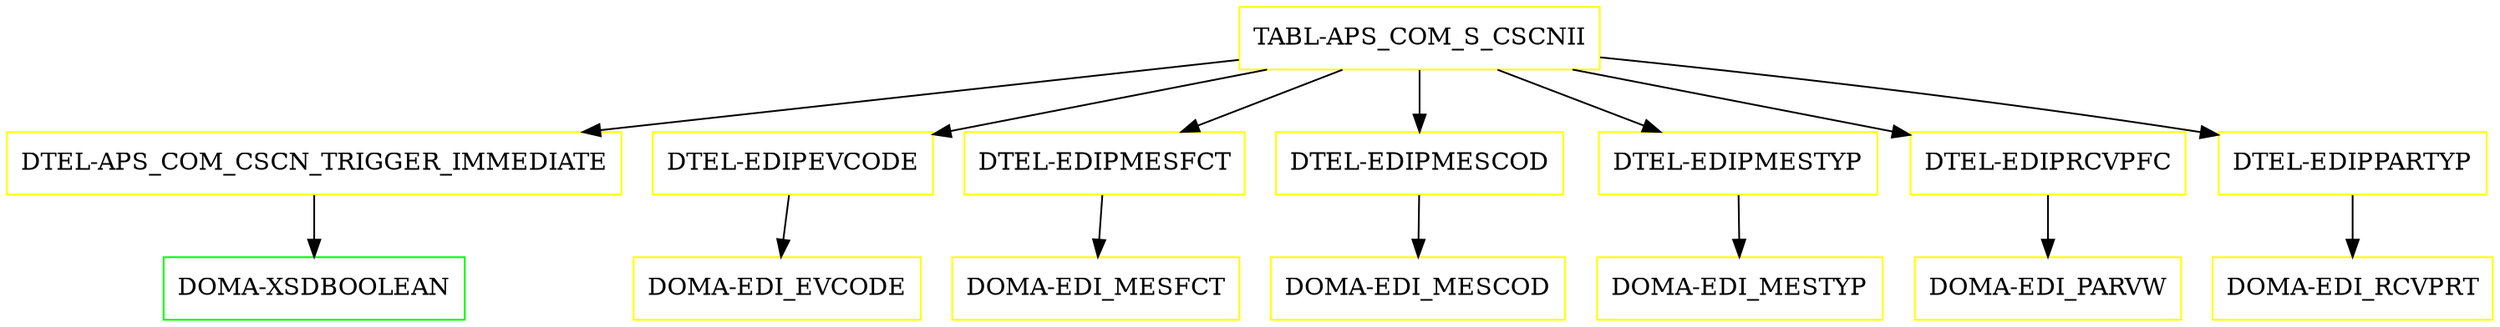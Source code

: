 digraph G {
  "TABL-APS_COM_S_CSCNII" [shape=box,color=yellow];
  "DTEL-APS_COM_CSCN_TRIGGER_IMMEDIATE" [shape=box,color=yellow,URL="./DTEL_APS_COM_CSCN_TRIGGER_IMMEDIATE.html"];
  "DOMA-XSDBOOLEAN" [shape=box,color=green,URL="./DOMA_XSDBOOLEAN.html"];
  "DTEL-EDIPEVCODE" [shape=box,color=yellow,URL="./DTEL_EDIPEVCODE.html"];
  "DOMA-EDI_EVCODE" [shape=box,color=yellow,URL="./DOMA_EDI_EVCODE.html"];
  "DTEL-EDIPMESFCT" [shape=box,color=yellow,URL="./DTEL_EDIPMESFCT.html"];
  "DOMA-EDI_MESFCT" [shape=box,color=yellow,URL="./DOMA_EDI_MESFCT.html"];
  "DTEL-EDIPMESCOD" [shape=box,color=yellow,URL="./DTEL_EDIPMESCOD.html"];
  "DOMA-EDI_MESCOD" [shape=box,color=yellow,URL="./DOMA_EDI_MESCOD.html"];
  "DTEL-EDIPMESTYP" [shape=box,color=yellow,URL="./DTEL_EDIPMESTYP.html"];
  "DOMA-EDI_MESTYP" [shape=box,color=yellow,URL="./DOMA_EDI_MESTYP.html"];
  "DTEL-EDIPRCVPFC" [shape=box,color=yellow,URL="./DTEL_EDIPRCVPFC.html"];
  "DOMA-EDI_PARVW" [shape=box,color=yellow,URL="./DOMA_EDI_PARVW.html"];
  "DTEL-EDIPPARTYP" [shape=box,color=yellow,URL="./DTEL_EDIPPARTYP.html"];
  "DOMA-EDI_RCVPRT" [shape=box,color=yellow,URL="./DOMA_EDI_RCVPRT.html"];
  "TABL-APS_COM_S_CSCNII" -> "DTEL-EDIPPARTYP";
  "TABL-APS_COM_S_CSCNII" -> "DTEL-EDIPRCVPFC";
  "TABL-APS_COM_S_CSCNII" -> "DTEL-EDIPMESTYP";
  "TABL-APS_COM_S_CSCNII" -> "DTEL-EDIPMESCOD";
  "TABL-APS_COM_S_CSCNII" -> "DTEL-EDIPMESFCT";
  "TABL-APS_COM_S_CSCNII" -> "DTEL-EDIPEVCODE";
  "TABL-APS_COM_S_CSCNII" -> "DTEL-APS_COM_CSCN_TRIGGER_IMMEDIATE";
  "DTEL-APS_COM_CSCN_TRIGGER_IMMEDIATE" -> "DOMA-XSDBOOLEAN";
  "DTEL-EDIPEVCODE" -> "DOMA-EDI_EVCODE";
  "DTEL-EDIPMESFCT" -> "DOMA-EDI_MESFCT";
  "DTEL-EDIPMESCOD" -> "DOMA-EDI_MESCOD";
  "DTEL-EDIPMESTYP" -> "DOMA-EDI_MESTYP";
  "DTEL-EDIPRCVPFC" -> "DOMA-EDI_PARVW";
  "DTEL-EDIPPARTYP" -> "DOMA-EDI_RCVPRT";
}
